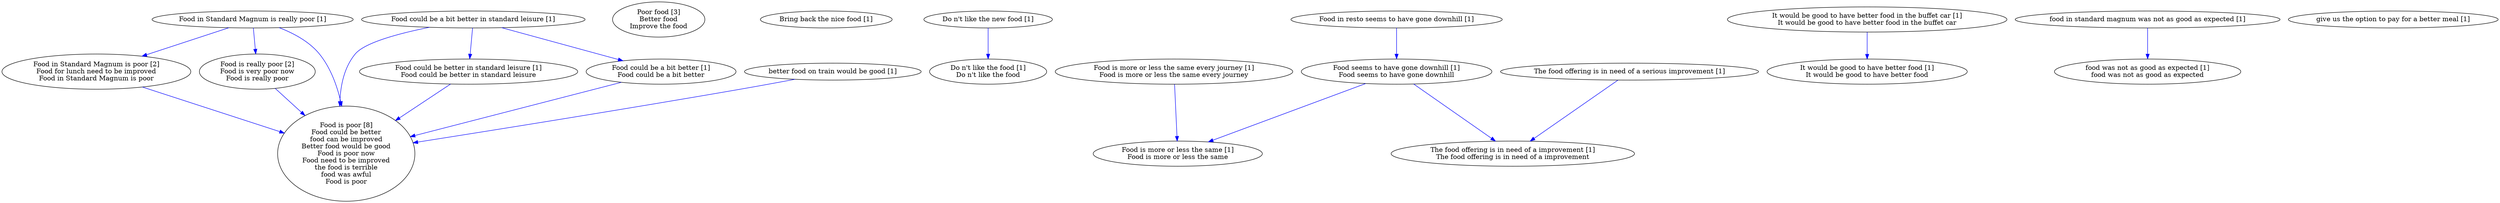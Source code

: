 digraph collapsedGraph {
"Food in Standard Magnum is poor [2]\nFood for lunch need to be improved\nFood in Standard Magnum is poor""Food is really poor [2]\nFood is very poor now\nFood is really poor""Food is poor [8]\nFood could be better\nfood can be improved\nBetter food would be good\nFood is poor now\nFood need to be improved\nthe food is terrible\nfood was awful\nFood is poor""Poor food [3]\nBetter food\nImprove the food""Bring back the nice food [1]""Do n't like the new food [1]""Do n't like the food [1]\nDo n't like the food""Food could be a bit better in standard leisure [1]""Food could be better in standard leisure [1]\nFood could be better in standard leisure""Food could be a bit better [1]\nFood could be a bit better""Food in Standard Magnum is really poor [1]""Food in resto seems to have gone downhill [1]""Food seems to have gone downhill [1]\nFood seems to have gone downhill""Food is more or less the same every journey [1]\nFood is more or less the same every journey""Food is more or less the same [1]\nFood is more or less the same""It would be good to have better food in the buffet car [1]\nIt would be good to have better food in the buffet car""It would be good to have better food [1]\nIt would be good to have better food""The food offering is in need of a serious improvement [1]""The food offering is in need of a improvement [1]\nThe food offering is in need of a improvement""better food on train would be good [1]""food in standard magnum was not as good as expected [1]""food was not as good as expected [1]\nfood was not as good as expected""give us the option to pay for a better meal [1]""Do n't like the new food [1]" -> "Do n't like the food [1]\nDo n't like the food" [color=blue]
"Food could be a bit better in standard leisure [1]" -> "Food could be better in standard leisure [1]\nFood could be better in standard leisure" [color=blue]
"Food could be a bit better in standard leisure [1]" -> "Food could be a bit better [1]\nFood could be a bit better" [color=blue]
"Food in Standard Magnum is really poor [1]" -> "Food is really poor [2]\nFood is very poor now\nFood is really poor" [color=blue]
"Food could be a bit better in standard leisure [1]" -> "Food is poor [8]\nFood could be better\nfood can be improved\nBetter food would be good\nFood is poor now\nFood need to be improved\nthe food is terrible\nfood was awful\nFood is poor" [color=blue]
"Food could be better in standard leisure [1]\nFood could be better in standard leisure" -> "Food is poor [8]\nFood could be better\nfood can be improved\nBetter food would be good\nFood is poor now\nFood need to be improved\nthe food is terrible\nfood was awful\nFood is poor" [color=blue]
"Food could be a bit better [1]\nFood could be a bit better" -> "Food is poor [8]\nFood could be better\nfood can be improved\nBetter food would be good\nFood is poor now\nFood need to be improved\nthe food is terrible\nfood was awful\nFood is poor" [color=blue]
"Food in Standard Magnum is really poor [1]" -> "Food is poor [8]\nFood could be better\nfood can be improved\nBetter food would be good\nFood is poor now\nFood need to be improved\nthe food is terrible\nfood was awful\nFood is poor" [color=blue]
"Food in Standard Magnum is really poor [1]" -> "Food in Standard Magnum is poor [2]\nFood for lunch need to be improved\nFood in Standard Magnum is poor" [color=blue]
"Food in Standard Magnum is poor [2]\nFood for lunch need to be improved\nFood in Standard Magnum is poor" -> "Food is poor [8]\nFood could be better\nfood can be improved\nBetter food would be good\nFood is poor now\nFood need to be improved\nthe food is terrible\nfood was awful\nFood is poor" [color=blue]
"Food is really poor [2]\nFood is very poor now\nFood is really poor" -> "Food is poor [8]\nFood could be better\nfood can be improved\nBetter food would be good\nFood is poor now\nFood need to be improved\nthe food is terrible\nfood was awful\nFood is poor" [color=blue]
"Food in resto seems to have gone downhill [1]" -> "Food seems to have gone downhill [1]\nFood seems to have gone downhill" [color=blue]
"Food is more or less the same every journey [1]\nFood is more or less the same every journey" -> "Food is more or less the same [1]\nFood is more or less the same" [color=blue]
"Food seems to have gone downhill [1]\nFood seems to have gone downhill" -> "Food is more or less the same [1]\nFood is more or less the same" [color=blue]
"It would be good to have better food in the buffet car [1]\nIt would be good to have better food in the buffet car" -> "It would be good to have better food [1]\nIt would be good to have better food" [color=blue]
"The food offering is in need of a serious improvement [1]" -> "The food offering is in need of a improvement [1]\nThe food offering is in need of a improvement" [color=blue]
"Food seems to have gone downhill [1]\nFood seems to have gone downhill" -> "The food offering is in need of a improvement [1]\nThe food offering is in need of a improvement" [color=blue]
"better food on train would be good [1]" -> "Food is poor [8]\nFood could be better\nfood can be improved\nBetter food would be good\nFood is poor now\nFood need to be improved\nthe food is terrible\nfood was awful\nFood is poor" [color=blue]
"food in standard magnum was not as good as expected [1]" -> "food was not as good as expected [1]\nfood was not as good as expected" [color=blue]
}